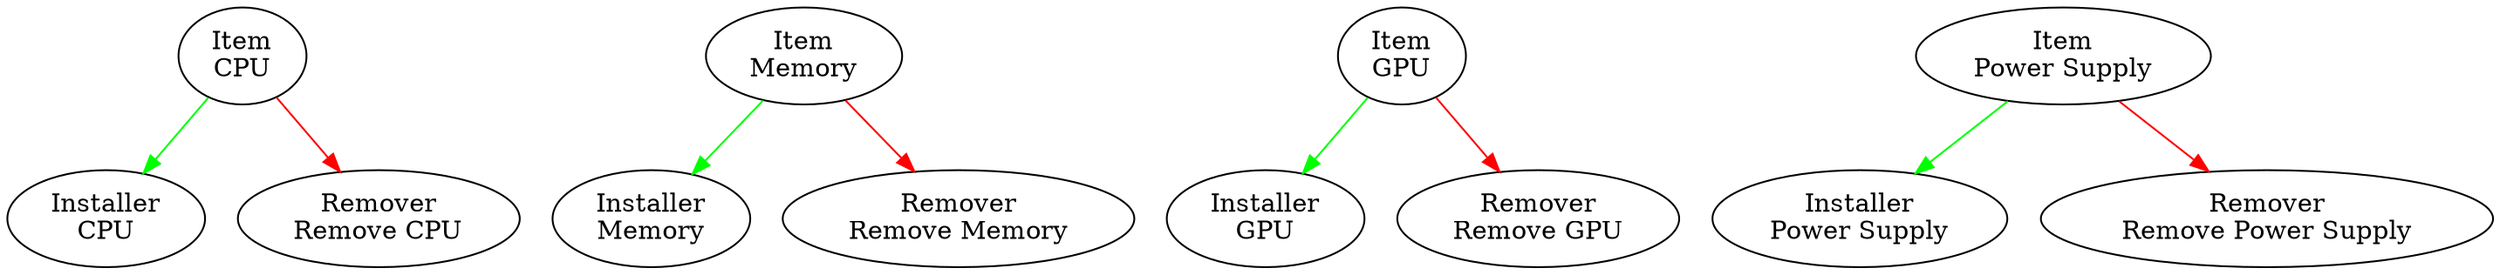 digraph item {
"Item
CPU"->"Installer
CPU"[color=green];
"Item
CPU"->"Remover
Remove CPU"[color=red];
"Item
Memory"->"Installer
Memory"[color=green];
"Item
Memory"->"Remover
Remove Memory"[color=red];
"Item
GPU"->"Installer
GPU"[color=green];
"Item
GPU"->"Remover
Remove GPU"[color=red];
"Item
Power Supply"->"Installer
Power Supply"[color=green];
"Item
Power Supply"->"Remover
Remove Power Supply"[color=red];
}
